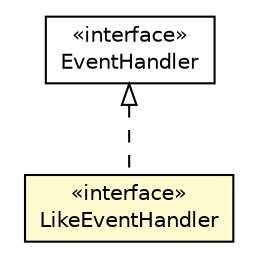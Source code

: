 #!/usr/local/bin/dot
#
# Class diagram 
# Generated by UMLGraph version 5.4 (http://www.umlgraph.org/)
#

digraph G {
	edge [fontname="Helvetica",fontsize=10,labelfontname="Helvetica",labelfontsize=10];
	node [fontname="Helvetica",fontsize=10,shape=plaintext];
	nodesep=0.25;
	ranksep=0.5;
	// hu.sch.kfc.shared.event.LikeEventHandler
	c6524 [label=<<table title="hu.sch.kfc.shared.event.LikeEventHandler" border="0" cellborder="1" cellspacing="0" cellpadding="2" port="p" bgcolor="lemonChiffon" href="./LikeEventHandler.html">
		<tr><td><table border="0" cellspacing="0" cellpadding="1">
<tr><td align="center" balign="center"> &#171;interface&#187; </td></tr>
<tr><td align="center" balign="center"> LikeEventHandler </td></tr>
		</table></td></tr>
		</table>>, URL="./LikeEventHandler.html", fontname="Helvetica", fontcolor="black", fontsize=10.0];
	//hu.sch.kfc.shared.event.LikeEventHandler implements com.google.gwt.event.shared.EventHandler
	c6610:p -> c6524:p [dir=back,arrowtail=empty,style=dashed];
	// com.google.gwt.event.shared.EventHandler
	c6610 [label=<<table title="com.google.gwt.event.shared.EventHandler" border="0" cellborder="1" cellspacing="0" cellpadding="2" port="p">
		<tr><td><table border="0" cellspacing="0" cellpadding="1">
<tr><td align="center" balign="center"> &#171;interface&#187; </td></tr>
<tr><td align="center" balign="center"> EventHandler </td></tr>
		</table></td></tr>
		</table>>, URL="null", fontname="Helvetica", fontcolor="black", fontsize=10.0];
}

